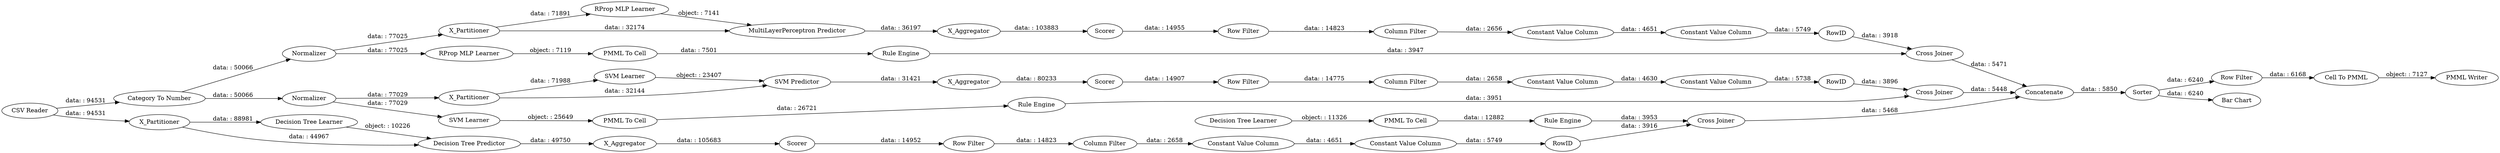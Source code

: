 digraph {
	"-7088471025509647512_2" [label=X_Partitioner]
	"7637972073683132394_35" [label="RProp MLP Learner"]
	"2186558216805563261_53" [label="Row Filter"]
	"7702264323610260962_34" [label="Rule Engine"]
	"-7210914725407671837_32" [label="MultiLayerPerceptron Predictor"]
	"2186558216805563261_1" [label="CSV Reader"]
	"-1641850068924307716_292" [label="Constant Value Column"]
	"4954390120780475504_292" [label="Constant Value Column"]
	"-7210914725407671837_38" [label="Cross Joiner"]
	"-7088471025509647512_32" [label="Decision Tree Predictor"]
	"-1641850068924307716_293" [label=RowID]
	"7702264323610260962_33" [label="Decision Tree Learner"]
	"-1641850068924307716_294" [label="Column Filter"]
	"-7210914725407671837_7" [label=X_Aggregator]
	"2186558216805563261_52" [label=Sorter]
	"2186558216805563261_54" [label="Cell To PMML"]
	"-7210914725407671837_31" [label="RProp MLP Learner"]
	"-7210914725407671837_2" [label=X_Partitioner]
	"4954390120780475504_294" [label="Column Filter"]
	"7637972073683132394_34" [label="Rule Engine"]
	"4954390120780475504_290" [label="Constant Value Column"]
	"-7969235955573314204_293" [label=RowID]
	"7702264323610260962_28" [label="PMML To Cell"]
	"-7210914725407671837_40" [label=Scorer]
	"-5377658635116544571_31" [label="SVM Learner"]
	"2186558216805563261_61" [label="PMML Writer"]
	"-5377658635116544571_40" [label=Normalizer]
	"-7088471025509647512_7" [label=X_Aggregator]
	"7637972073683132394_22" [label="PMML To Cell"]
	"4954390120780475504_9" [label="Row Filter"]
	"-4890096086104679840_33" [label="SVM Learner"]
	"-5377658635116544571_41" [label=Scorer]
	"-7969235955573314204_290" [label="Constant Value Column"]
	"-5377658635116544571_32" [label="SVM Predictor"]
	"-7210914725407671837_39" [label=Normalizer]
	"-4890096086104679840_35" [label="Rule Engine"]
	"-7088471025509647512_31" [label="Decision Tree Learner"]
	"2186558216805563261_58" [label="Category To Number"]
	"2186558216805563261_64" [label="Bar Chart"]
	"-7969235955573314204_294" [label="Column Filter"]
	"-1641850068924307716_290" [label="Constant Value Column"]
	"-7088471025509647512_38" [label="Cross Joiner"]
	"-1641850068924307716_9" [label="Row Filter"]
	"-5377658635116544571_7" [label=X_Aggregator]
	"2186558216805563261_62" [label=Concatenate]
	"-5377658635116544571_39" [label="Cross Joiner"]
	"-7088471025509647512_39" [label=Scorer]
	"-7969235955573314204_9" [label="Row Filter"]
	"-7969235955573314204_292" [label="Constant Value Column"]
	"-5377658635116544571_2" [label=X_Partitioner]
	"4954390120780475504_293" [label=RowID]
	"-4890096086104679840_34" [label="PMML To Cell"]
	"-7210914725407671837_32" -> "-7210914725407671837_7" [label="data: : 36197"]
	"-5377658635116544571_40" -> "-5377658635116544571_2" [label="data: : 77029"]
	"2186558216805563261_52" -> "2186558216805563261_64" [label="data: : 6240"]
	"-7210914725407671837_31" -> "-7210914725407671837_32" [label="object: : 7141"]
	"-7088471025509647512_32" -> "-7088471025509647512_7" [label="data: : 49750"]
	"-5377658635116544571_2" -> "-5377658635116544571_32" [label="data: : 32144"]
	"-4890096086104679840_35" -> "-5377658635116544571_39" [label="data: : 3951"]
	"2186558216805563261_58" -> "-5377658635116544571_40" [label="data: : 50066"]
	"-1641850068924307716_294" -> "-1641850068924307716_290" [label="data: : 2658"]
	"2186558216805563261_1" -> "-7088471025509647512_2" [label="data: : 94531"]
	"-7088471025509647512_39" -> "-1641850068924307716_9" [label="data: : 14952"]
	"7637972073683132394_22" -> "7637972073683132394_34" [label="data: : 7501"]
	"-5377658635116544571_31" -> "-5377658635116544571_32" [label="object: : 23407"]
	"7637972073683132394_34" -> "-7210914725407671837_38" [label="data: : 3947"]
	"-7088471025509647512_2" -> "-7088471025509647512_31" [label="data: : 88981"]
	"-7088471025509647512_7" -> "-7088471025509647512_39" [label="data: : 105683"]
	"2186558216805563261_52" -> "2186558216805563261_53" [label="data: : 6240"]
	"2186558216805563261_58" -> "-7210914725407671837_39" [label="data: : 50066"]
	"-7210914725407671837_39" -> "7637972073683132394_35" [label="data: : 77025"]
	"-5377658635116544571_41" -> "4954390120780475504_9" [label="data: : 14907"]
	"7702264323610260962_28" -> "7702264323610260962_34" [label="data: : 12882"]
	"-7969235955573314204_293" -> "-7210914725407671837_38" [label="data: : 3918"]
	"-7210914725407671837_39" -> "-7210914725407671837_2" [label="data: : 77025"]
	"-7210914725407671837_2" -> "-7210914725407671837_31" [label="data: : 71891"]
	"-4890096086104679840_33" -> "-4890096086104679840_34" [label="object: : 25649"]
	"-1641850068924307716_9" -> "-1641850068924307716_294" [label="data: : 14823"]
	"-7969235955573314204_294" -> "-7969235955573314204_290" [label="data: : 2656"]
	"-4890096086104679840_34" -> "-4890096086104679840_35" [label="data: : 26721"]
	"-7969235955573314204_290" -> "-7969235955573314204_292" [label="data: : 4651"]
	"2186558216805563261_53" -> "2186558216805563261_54" [label="data: : 6168"]
	"-1641850068924307716_292" -> "-1641850068924307716_293" [label="data: : 5749"]
	"-7210914725407671837_2" -> "-7210914725407671837_32" [label="data: : 32174"]
	"-7210914725407671837_7" -> "-7210914725407671837_40" [label="data: : 103883"]
	"-7210914725407671837_40" -> "-7969235955573314204_9" [label="data: : 14955"]
	"4954390120780475504_292" -> "4954390120780475504_293" [label="data: : 5738"]
	"-5377658635116544571_7" -> "-5377658635116544571_41" [label="data: : 80233"]
	"2186558216805563261_1" -> "2186558216805563261_58" [label="data: : 94531"]
	"4954390120780475504_293" -> "-5377658635116544571_39" [label="data: : 3896"]
	"-7088471025509647512_2" -> "-7088471025509647512_32" [label="data: : 44967"]
	"-7210914725407671837_38" -> "2186558216805563261_62" [label="data: : 5471"]
	"-5377658635116544571_39" -> "2186558216805563261_62" [label="data: : 5448"]
	"2186558216805563261_54" -> "2186558216805563261_61" [label="object: : 7127"]
	"2186558216805563261_62" -> "2186558216805563261_52" [label="data: : 5850"]
	"-5377658635116544571_32" -> "-5377658635116544571_7" [label="data: : 31421"]
	"4954390120780475504_290" -> "4954390120780475504_292" [label="data: : 4630"]
	"-7088471025509647512_38" -> "2186558216805563261_62" [label="data: : 5468"]
	"7637972073683132394_35" -> "7637972073683132394_22" [label="object: : 7119"]
	"-7969235955573314204_9" -> "-7969235955573314204_294" [label="data: : 14823"]
	"4954390120780475504_9" -> "4954390120780475504_294" [label="data: : 14775"]
	"-5377658635116544571_40" -> "-4890096086104679840_33" [label="data: : 77029"]
	"-7969235955573314204_292" -> "-7969235955573314204_293" [label="data: : 5749"]
	"-5377658635116544571_2" -> "-5377658635116544571_31" [label="data: : 71988"]
	"-7088471025509647512_31" -> "-7088471025509647512_32" [label="object: : 10226"]
	"7702264323610260962_33" -> "7702264323610260962_28" [label="object: : 11326"]
	"4954390120780475504_294" -> "4954390120780475504_290" [label="data: : 2658"]
	"-1641850068924307716_290" -> "-1641850068924307716_292" [label="data: : 4651"]
	"7702264323610260962_34" -> "-7088471025509647512_38" [label="data: : 3953"]
	"-1641850068924307716_293" -> "-7088471025509647512_38" [label="data: : 3916"]
	rankdir=LR
}
